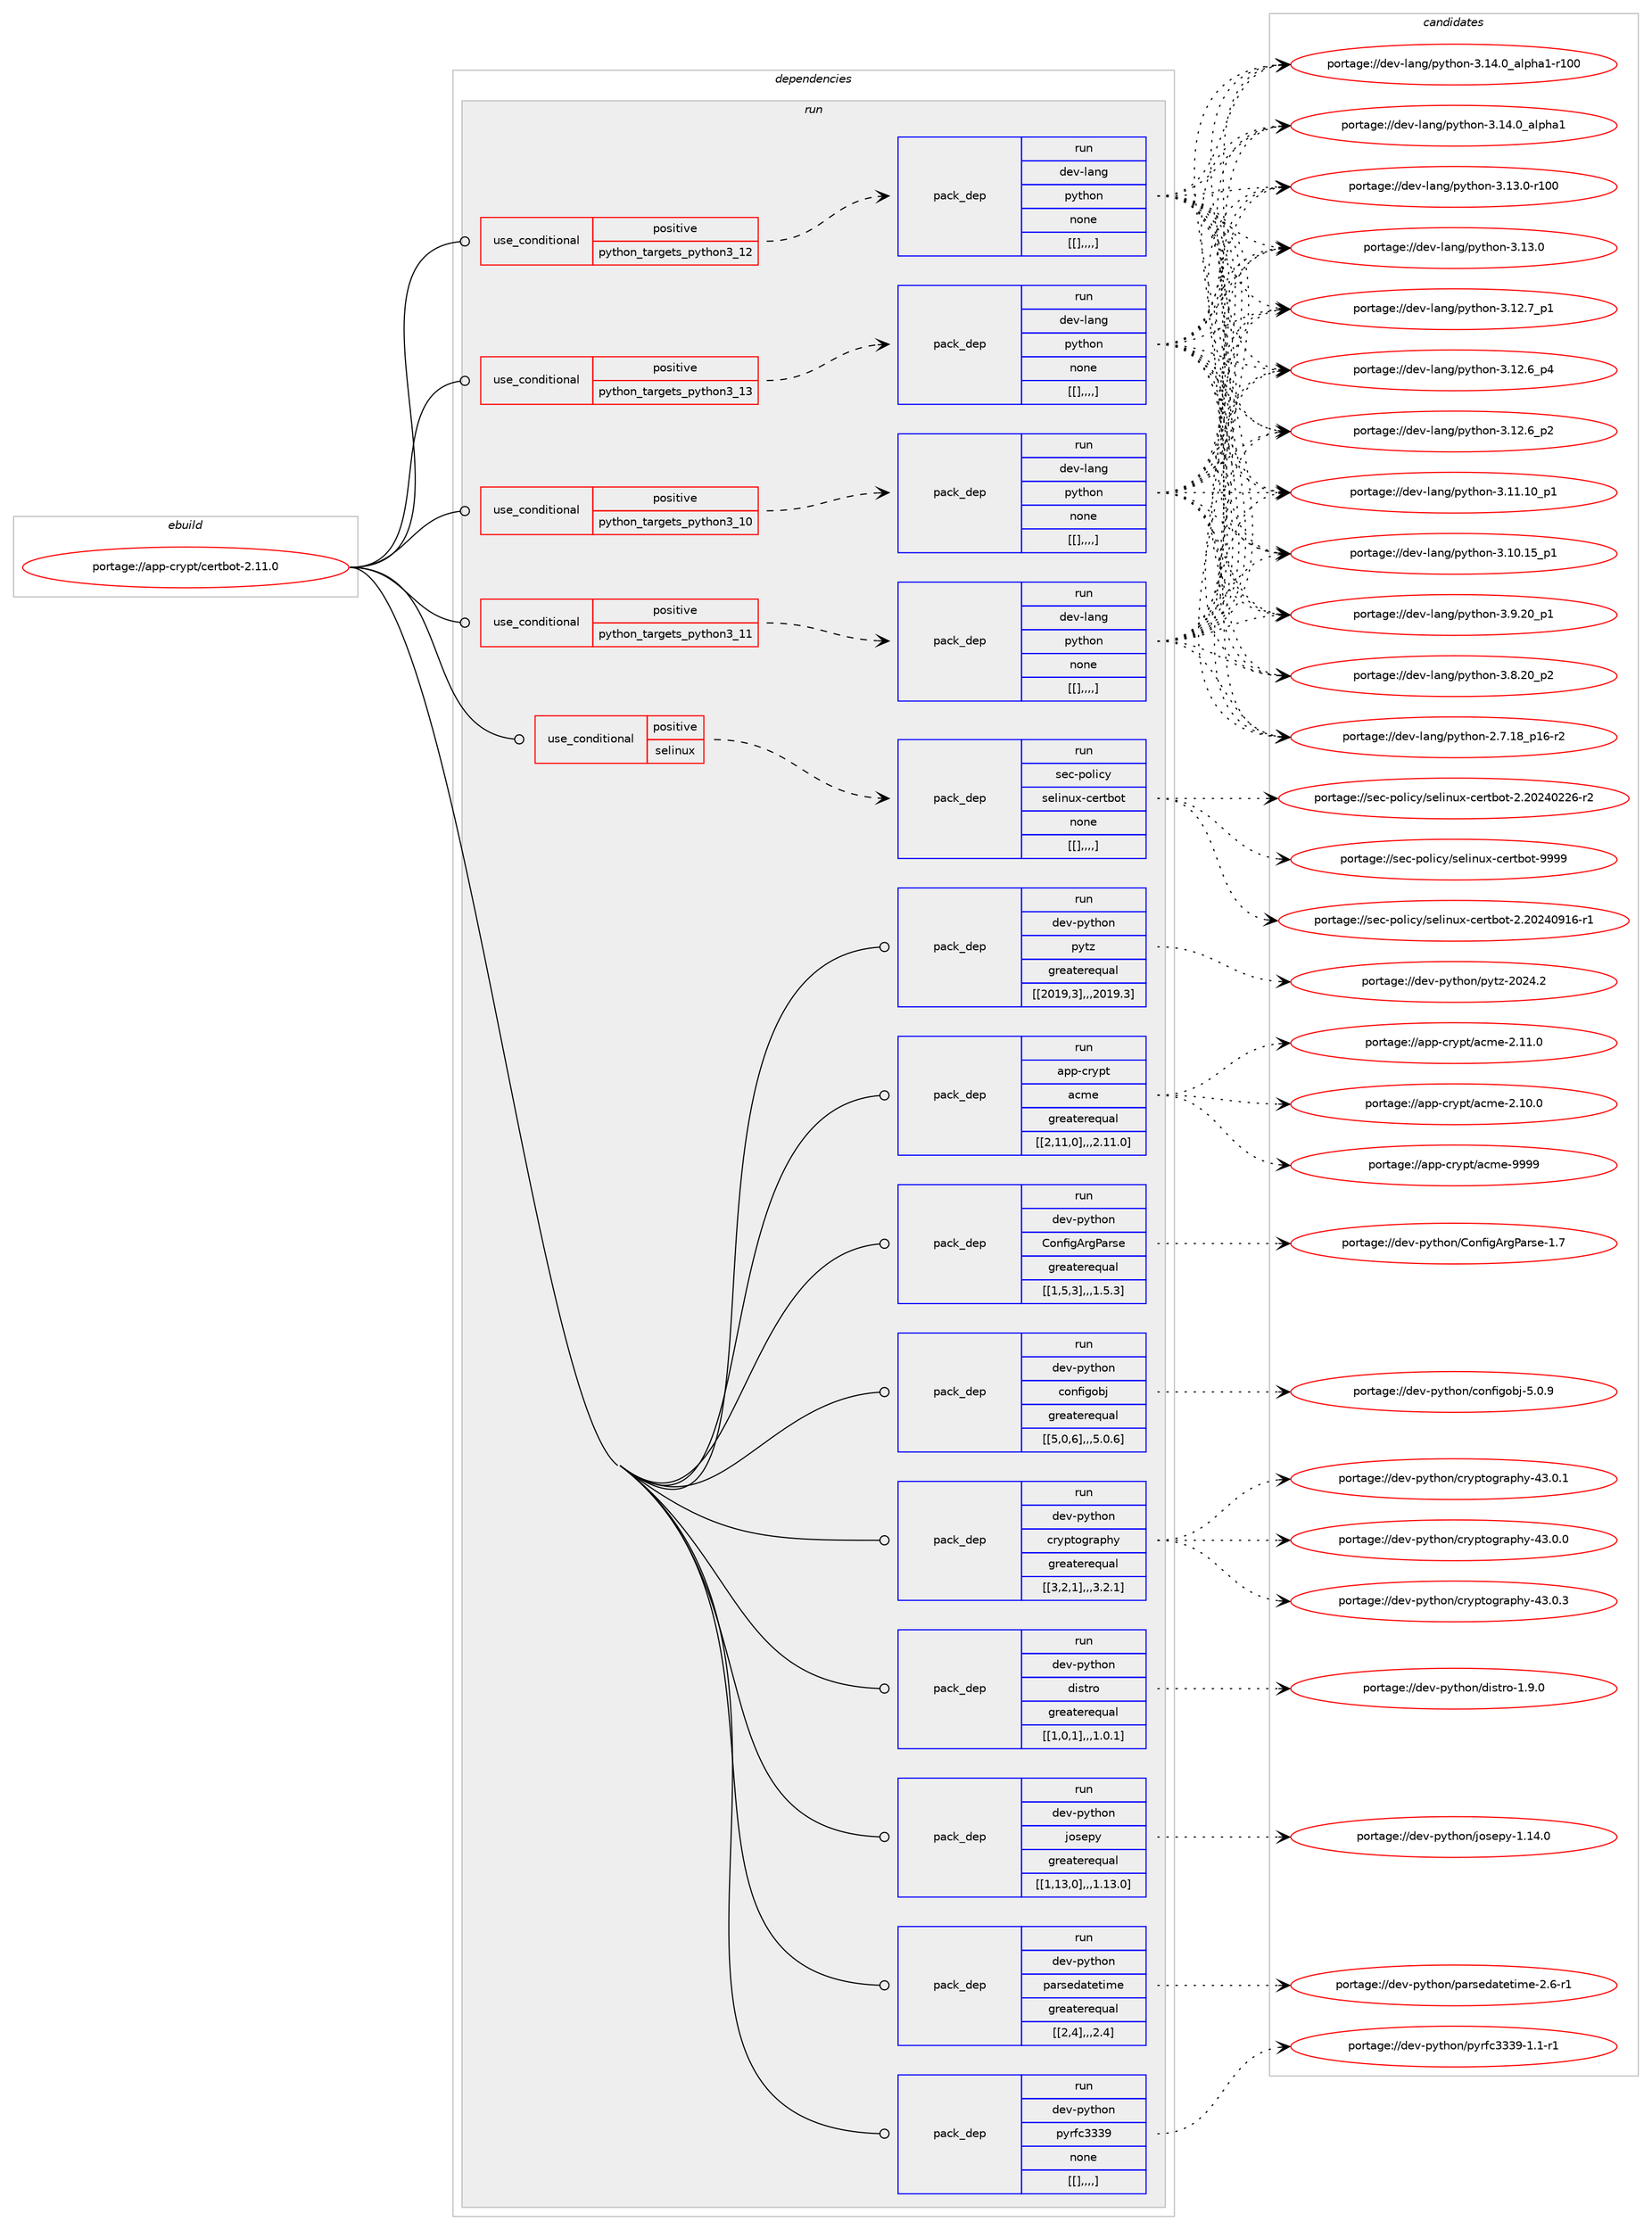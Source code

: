 digraph prolog {

# *************
# Graph options
# *************

newrank=true;
concentrate=true;
compound=true;
graph [rankdir=LR,fontname=Helvetica,fontsize=10,ranksep=1.5];#, ranksep=2.5, nodesep=0.2];
edge  [arrowhead=vee];
node  [fontname=Helvetica,fontsize=10];

# **********
# The ebuild
# **********

subgraph cluster_leftcol {
color=gray;
label=<<i>ebuild</i>>;
id [label="portage://app-crypt/certbot-2.11.0", color=red, width=4, href="../app-crypt/certbot-2.11.0.svg"];
}

# ****************
# The dependencies
# ****************

subgraph cluster_midcol {
color=gray;
label=<<i>dependencies</i>>;
subgraph cluster_compile {
fillcolor="#eeeeee";
style=filled;
label=<<i>compile</i>>;
}
subgraph cluster_compileandrun {
fillcolor="#eeeeee";
style=filled;
label=<<i>compile and run</i>>;
}
subgraph cluster_run {
fillcolor="#eeeeee";
style=filled;
label=<<i>run</i>>;
subgraph cond3493 {
dependency12499 [label=<<TABLE BORDER="0" CELLBORDER="1" CELLSPACING="0" CELLPADDING="4"><TR><TD ROWSPAN="3" CELLPADDING="10">use_conditional</TD></TR><TR><TD>positive</TD></TR><TR><TD>python_targets_python3_10</TD></TR></TABLE>>, shape=none, color=red];
subgraph pack8949 {
dependency12501 [label=<<TABLE BORDER="0" CELLBORDER="1" CELLSPACING="0" CELLPADDING="4" WIDTH="220"><TR><TD ROWSPAN="6" CELLPADDING="30">pack_dep</TD></TR><TR><TD WIDTH="110">run</TD></TR><TR><TD>dev-lang</TD></TR><TR><TD>python</TD></TR><TR><TD>none</TD></TR><TR><TD>[[],,,,]</TD></TR></TABLE>>, shape=none, color=blue];
}
dependency12499:e -> dependency12501:w [weight=20,style="dashed",arrowhead="vee"];
}
id:e -> dependency12499:w [weight=20,style="solid",arrowhead="odot"];
subgraph cond3509 {
dependency12568 [label=<<TABLE BORDER="0" CELLBORDER="1" CELLSPACING="0" CELLPADDING="4"><TR><TD ROWSPAN="3" CELLPADDING="10">use_conditional</TD></TR><TR><TD>positive</TD></TR><TR><TD>python_targets_python3_11</TD></TR></TABLE>>, shape=none, color=red];
subgraph pack9014 {
dependency12602 [label=<<TABLE BORDER="0" CELLBORDER="1" CELLSPACING="0" CELLPADDING="4" WIDTH="220"><TR><TD ROWSPAN="6" CELLPADDING="30">pack_dep</TD></TR><TR><TD WIDTH="110">run</TD></TR><TR><TD>dev-lang</TD></TR><TR><TD>python</TD></TR><TR><TD>none</TD></TR><TR><TD>[[],,,,]</TD></TR></TABLE>>, shape=none, color=blue];
}
dependency12568:e -> dependency12602:w [weight=20,style="dashed",arrowhead="vee"];
}
id:e -> dependency12568:w [weight=20,style="solid",arrowhead="odot"];
subgraph cond3543 {
dependency12697 [label=<<TABLE BORDER="0" CELLBORDER="1" CELLSPACING="0" CELLPADDING="4"><TR><TD ROWSPAN="3" CELLPADDING="10">use_conditional</TD></TR><TR><TD>positive</TD></TR><TR><TD>python_targets_python3_12</TD></TR></TABLE>>, shape=none, color=red];
subgraph pack9111 {
dependency12725 [label=<<TABLE BORDER="0" CELLBORDER="1" CELLSPACING="0" CELLPADDING="4" WIDTH="220"><TR><TD ROWSPAN="6" CELLPADDING="30">pack_dep</TD></TR><TR><TD WIDTH="110">run</TD></TR><TR><TD>dev-lang</TD></TR><TR><TD>python</TD></TR><TR><TD>none</TD></TR><TR><TD>[[],,,,]</TD></TR></TABLE>>, shape=none, color=blue];
}
dependency12697:e -> dependency12725:w [weight=20,style="dashed",arrowhead="vee"];
}
id:e -> dependency12697:w [weight=20,style="solid",arrowhead="odot"];
subgraph cond3565 {
dependency12760 [label=<<TABLE BORDER="0" CELLBORDER="1" CELLSPACING="0" CELLPADDING="4"><TR><TD ROWSPAN="3" CELLPADDING="10">use_conditional</TD></TR><TR><TD>positive</TD></TR><TR><TD>python_targets_python3_13</TD></TR></TABLE>>, shape=none, color=red];
subgraph pack9143 {
dependency12793 [label=<<TABLE BORDER="0" CELLBORDER="1" CELLSPACING="0" CELLPADDING="4" WIDTH="220"><TR><TD ROWSPAN="6" CELLPADDING="30">pack_dep</TD></TR><TR><TD WIDTH="110">run</TD></TR><TR><TD>dev-lang</TD></TR><TR><TD>python</TD></TR><TR><TD>none</TD></TR><TR><TD>[[],,,,]</TD></TR></TABLE>>, shape=none, color=blue];
}
dependency12760:e -> dependency12793:w [weight=20,style="dashed",arrowhead="vee"];
}
id:e -> dependency12760:w [weight=20,style="solid",arrowhead="odot"];
subgraph cond3579 {
dependency12818 [label=<<TABLE BORDER="0" CELLBORDER="1" CELLSPACING="0" CELLPADDING="4"><TR><TD ROWSPAN="3" CELLPADDING="10">use_conditional</TD></TR><TR><TD>positive</TD></TR><TR><TD>selinux</TD></TR></TABLE>>, shape=none, color=red];
subgraph pack9192 {
dependency12823 [label=<<TABLE BORDER="0" CELLBORDER="1" CELLSPACING="0" CELLPADDING="4" WIDTH="220"><TR><TD ROWSPAN="6" CELLPADDING="30">pack_dep</TD></TR><TR><TD WIDTH="110">run</TD></TR><TR><TD>sec-policy</TD></TR><TR><TD>selinux-certbot</TD></TR><TR><TD>none</TD></TR><TR><TD>[[],,,,]</TD></TR></TABLE>>, shape=none, color=blue];
}
dependency12818:e -> dependency12823:w [weight=20,style="dashed",arrowhead="vee"];
}
id:e -> dependency12818:w [weight=20,style="solid",arrowhead="odot"];
subgraph pack9225 {
dependency12870 [label=<<TABLE BORDER="0" CELLBORDER="1" CELLSPACING="0" CELLPADDING="4" WIDTH="220"><TR><TD ROWSPAN="6" CELLPADDING="30">pack_dep</TD></TR><TR><TD WIDTH="110">run</TD></TR><TR><TD>app-crypt</TD></TR><TR><TD>acme</TD></TR><TR><TD>greaterequal</TD></TR><TR><TD>[[2,11,0],,,2.11.0]</TD></TR></TABLE>>, shape=none, color=blue];
}
id:e -> dependency12870:w [weight=20,style="solid",arrowhead="odot"];
subgraph pack9229 {
dependency12875 [label=<<TABLE BORDER="0" CELLBORDER="1" CELLSPACING="0" CELLPADDING="4" WIDTH="220"><TR><TD ROWSPAN="6" CELLPADDING="30">pack_dep</TD></TR><TR><TD WIDTH="110">run</TD></TR><TR><TD>dev-python</TD></TR><TR><TD>ConfigArgParse</TD></TR><TR><TD>greaterequal</TD></TR><TR><TD>[[1,5,3],,,1.5.3]</TD></TR></TABLE>>, shape=none, color=blue];
}
id:e -> dependency12875:w [weight=20,style="solid",arrowhead="odot"];
subgraph pack9231 {
dependency12900 [label=<<TABLE BORDER="0" CELLBORDER="1" CELLSPACING="0" CELLPADDING="4" WIDTH="220"><TR><TD ROWSPAN="6" CELLPADDING="30">pack_dep</TD></TR><TR><TD WIDTH="110">run</TD></TR><TR><TD>dev-python</TD></TR><TR><TD>configobj</TD></TR><TR><TD>greaterequal</TD></TR><TR><TD>[[5,0,6],,,5.0.6]</TD></TR></TABLE>>, shape=none, color=blue];
}
id:e -> dependency12900:w [weight=20,style="solid",arrowhead="odot"];
subgraph pack9277 {
dependency12960 [label=<<TABLE BORDER="0" CELLBORDER="1" CELLSPACING="0" CELLPADDING="4" WIDTH="220"><TR><TD ROWSPAN="6" CELLPADDING="30">pack_dep</TD></TR><TR><TD WIDTH="110">run</TD></TR><TR><TD>dev-python</TD></TR><TR><TD>cryptography</TD></TR><TR><TD>greaterequal</TD></TR><TR><TD>[[3,2,1],,,3.2.1]</TD></TR></TABLE>>, shape=none, color=blue];
}
id:e -> dependency12960:w [weight=20,style="solid",arrowhead="odot"];
subgraph pack9300 {
dependency12966 [label=<<TABLE BORDER="0" CELLBORDER="1" CELLSPACING="0" CELLPADDING="4" WIDTH="220"><TR><TD ROWSPAN="6" CELLPADDING="30">pack_dep</TD></TR><TR><TD WIDTH="110">run</TD></TR><TR><TD>dev-python</TD></TR><TR><TD>distro</TD></TR><TR><TD>greaterequal</TD></TR><TR><TD>[[1,0,1],,,1.0.1]</TD></TR></TABLE>>, shape=none, color=blue];
}
id:e -> dependency12966:w [weight=20,style="solid",arrowhead="odot"];
subgraph pack9302 {
dependency12981 [label=<<TABLE BORDER="0" CELLBORDER="1" CELLSPACING="0" CELLPADDING="4" WIDTH="220"><TR><TD ROWSPAN="6" CELLPADDING="30">pack_dep</TD></TR><TR><TD WIDTH="110">run</TD></TR><TR><TD>dev-python</TD></TR><TR><TD>josepy</TD></TR><TR><TD>greaterequal</TD></TR><TR><TD>[[1,13,0],,,1.13.0]</TD></TR></TABLE>>, shape=none, color=blue];
}
id:e -> dependency12981:w [weight=20,style="solid",arrowhead="odot"];
subgraph pack9313 {
dependency12984 [label=<<TABLE BORDER="0" CELLBORDER="1" CELLSPACING="0" CELLPADDING="4" WIDTH="220"><TR><TD ROWSPAN="6" CELLPADDING="30">pack_dep</TD></TR><TR><TD WIDTH="110">run</TD></TR><TR><TD>dev-python</TD></TR><TR><TD>parsedatetime</TD></TR><TR><TD>greaterequal</TD></TR><TR><TD>[[2,4],,,2.4]</TD></TR></TABLE>>, shape=none, color=blue];
}
id:e -> dependency12984:w [weight=20,style="solid",arrowhead="odot"];
subgraph pack9314 {
dependency13054 [label=<<TABLE BORDER="0" CELLBORDER="1" CELLSPACING="0" CELLPADDING="4" WIDTH="220"><TR><TD ROWSPAN="6" CELLPADDING="30">pack_dep</TD></TR><TR><TD WIDTH="110">run</TD></TR><TR><TD>dev-python</TD></TR><TR><TD>pyrfc3339</TD></TR><TR><TD>none</TD></TR><TR><TD>[[],,,,]</TD></TR></TABLE>>, shape=none, color=blue];
}
id:e -> dependency13054:w [weight=20,style="solid",arrowhead="odot"];
subgraph pack9375 {
dependency13097 [label=<<TABLE BORDER="0" CELLBORDER="1" CELLSPACING="0" CELLPADDING="4" WIDTH="220"><TR><TD ROWSPAN="6" CELLPADDING="30">pack_dep</TD></TR><TR><TD WIDTH="110">run</TD></TR><TR><TD>dev-python</TD></TR><TR><TD>pytz</TD></TR><TR><TD>greaterequal</TD></TR><TR><TD>[[2019,3],,,2019.3]</TD></TR></TABLE>>, shape=none, color=blue];
}
id:e -> dependency13097:w [weight=20,style="solid",arrowhead="odot"];
}
}

# **************
# The candidates
# **************

subgraph cluster_choices {
rank=same;
color=gray;
label=<<i>candidates</i>>;

subgraph choice8939 {
color=black;
nodesep=1;
choice100101118451089711010347112121116104111110455146495246489597108112104974945114494848 [label="portage://dev-lang/python-3.14.0_alpha1-r100", color=red, width=4,href="../dev-lang/python-3.14.0_alpha1-r100.svg"];
choice1001011184510897110103471121211161041111104551464952464895971081121049749 [label="portage://dev-lang/python-3.14.0_alpha1", color=red, width=4,href="../dev-lang/python-3.14.0_alpha1.svg"];
choice1001011184510897110103471121211161041111104551464951464845114494848 [label="portage://dev-lang/python-3.13.0-r100", color=red, width=4,href="../dev-lang/python-3.13.0-r100.svg"];
choice10010111845108971101034711212111610411111045514649514648 [label="portage://dev-lang/python-3.13.0", color=red, width=4,href="../dev-lang/python-3.13.0.svg"];
choice100101118451089711010347112121116104111110455146495046559511249 [label="portage://dev-lang/python-3.12.7_p1", color=red, width=4,href="../dev-lang/python-3.12.7_p1.svg"];
choice100101118451089711010347112121116104111110455146495046549511252 [label="portage://dev-lang/python-3.12.6_p4", color=red, width=4,href="../dev-lang/python-3.12.6_p4.svg"];
choice100101118451089711010347112121116104111110455146495046549511250 [label="portage://dev-lang/python-3.12.6_p2", color=red, width=4,href="../dev-lang/python-3.12.6_p2.svg"];
choice10010111845108971101034711212111610411111045514649494649489511249 [label="portage://dev-lang/python-3.11.10_p1", color=red, width=4,href="../dev-lang/python-3.11.10_p1.svg"];
choice10010111845108971101034711212111610411111045514649484649539511249 [label="portage://dev-lang/python-3.10.15_p1", color=red, width=4,href="../dev-lang/python-3.10.15_p1.svg"];
choice100101118451089711010347112121116104111110455146574650489511249 [label="portage://dev-lang/python-3.9.20_p1", color=red, width=4,href="../dev-lang/python-3.9.20_p1.svg"];
choice100101118451089711010347112121116104111110455146564650489511250 [label="portage://dev-lang/python-3.8.20_p2", color=red, width=4,href="../dev-lang/python-3.8.20_p2.svg"];
choice100101118451089711010347112121116104111110455046554649569511249544511450 [label="portage://dev-lang/python-2.7.18_p16-r2", color=red, width=4,href="../dev-lang/python-2.7.18_p16-r2.svg"];
dependency12501:e -> choice100101118451089711010347112121116104111110455146495246489597108112104974945114494848:w [style=dotted,weight="100"];
dependency12501:e -> choice1001011184510897110103471121211161041111104551464952464895971081121049749:w [style=dotted,weight="100"];
dependency12501:e -> choice1001011184510897110103471121211161041111104551464951464845114494848:w [style=dotted,weight="100"];
dependency12501:e -> choice10010111845108971101034711212111610411111045514649514648:w [style=dotted,weight="100"];
dependency12501:e -> choice100101118451089711010347112121116104111110455146495046559511249:w [style=dotted,weight="100"];
dependency12501:e -> choice100101118451089711010347112121116104111110455146495046549511252:w [style=dotted,weight="100"];
dependency12501:e -> choice100101118451089711010347112121116104111110455146495046549511250:w [style=dotted,weight="100"];
dependency12501:e -> choice10010111845108971101034711212111610411111045514649494649489511249:w [style=dotted,weight="100"];
dependency12501:e -> choice10010111845108971101034711212111610411111045514649484649539511249:w [style=dotted,weight="100"];
dependency12501:e -> choice100101118451089711010347112121116104111110455146574650489511249:w [style=dotted,weight="100"];
dependency12501:e -> choice100101118451089711010347112121116104111110455146564650489511250:w [style=dotted,weight="100"];
dependency12501:e -> choice100101118451089711010347112121116104111110455046554649569511249544511450:w [style=dotted,weight="100"];
}
subgraph choice8949 {
color=black;
nodesep=1;
choice100101118451089711010347112121116104111110455146495246489597108112104974945114494848 [label="portage://dev-lang/python-3.14.0_alpha1-r100", color=red, width=4,href="../dev-lang/python-3.14.0_alpha1-r100.svg"];
choice1001011184510897110103471121211161041111104551464952464895971081121049749 [label="portage://dev-lang/python-3.14.0_alpha1", color=red, width=4,href="../dev-lang/python-3.14.0_alpha1.svg"];
choice1001011184510897110103471121211161041111104551464951464845114494848 [label="portage://dev-lang/python-3.13.0-r100", color=red, width=4,href="../dev-lang/python-3.13.0-r100.svg"];
choice10010111845108971101034711212111610411111045514649514648 [label="portage://dev-lang/python-3.13.0", color=red, width=4,href="../dev-lang/python-3.13.0.svg"];
choice100101118451089711010347112121116104111110455146495046559511249 [label="portage://dev-lang/python-3.12.7_p1", color=red, width=4,href="../dev-lang/python-3.12.7_p1.svg"];
choice100101118451089711010347112121116104111110455146495046549511252 [label="portage://dev-lang/python-3.12.6_p4", color=red, width=4,href="../dev-lang/python-3.12.6_p4.svg"];
choice100101118451089711010347112121116104111110455146495046549511250 [label="portage://dev-lang/python-3.12.6_p2", color=red, width=4,href="../dev-lang/python-3.12.6_p2.svg"];
choice10010111845108971101034711212111610411111045514649494649489511249 [label="portage://dev-lang/python-3.11.10_p1", color=red, width=4,href="../dev-lang/python-3.11.10_p1.svg"];
choice10010111845108971101034711212111610411111045514649484649539511249 [label="portage://dev-lang/python-3.10.15_p1", color=red, width=4,href="../dev-lang/python-3.10.15_p1.svg"];
choice100101118451089711010347112121116104111110455146574650489511249 [label="portage://dev-lang/python-3.9.20_p1", color=red, width=4,href="../dev-lang/python-3.9.20_p1.svg"];
choice100101118451089711010347112121116104111110455146564650489511250 [label="portage://dev-lang/python-3.8.20_p2", color=red, width=4,href="../dev-lang/python-3.8.20_p2.svg"];
choice100101118451089711010347112121116104111110455046554649569511249544511450 [label="portage://dev-lang/python-2.7.18_p16-r2", color=red, width=4,href="../dev-lang/python-2.7.18_p16-r2.svg"];
dependency12602:e -> choice100101118451089711010347112121116104111110455146495246489597108112104974945114494848:w [style=dotted,weight="100"];
dependency12602:e -> choice1001011184510897110103471121211161041111104551464952464895971081121049749:w [style=dotted,weight="100"];
dependency12602:e -> choice1001011184510897110103471121211161041111104551464951464845114494848:w [style=dotted,weight="100"];
dependency12602:e -> choice10010111845108971101034711212111610411111045514649514648:w [style=dotted,weight="100"];
dependency12602:e -> choice100101118451089711010347112121116104111110455146495046559511249:w [style=dotted,weight="100"];
dependency12602:e -> choice100101118451089711010347112121116104111110455146495046549511252:w [style=dotted,weight="100"];
dependency12602:e -> choice100101118451089711010347112121116104111110455146495046549511250:w [style=dotted,weight="100"];
dependency12602:e -> choice10010111845108971101034711212111610411111045514649494649489511249:w [style=dotted,weight="100"];
dependency12602:e -> choice10010111845108971101034711212111610411111045514649484649539511249:w [style=dotted,weight="100"];
dependency12602:e -> choice100101118451089711010347112121116104111110455146574650489511249:w [style=dotted,weight="100"];
dependency12602:e -> choice100101118451089711010347112121116104111110455146564650489511250:w [style=dotted,weight="100"];
dependency12602:e -> choice100101118451089711010347112121116104111110455046554649569511249544511450:w [style=dotted,weight="100"];
}
subgraph choice8997 {
color=black;
nodesep=1;
choice100101118451089711010347112121116104111110455146495246489597108112104974945114494848 [label="portage://dev-lang/python-3.14.0_alpha1-r100", color=red, width=4,href="../dev-lang/python-3.14.0_alpha1-r100.svg"];
choice1001011184510897110103471121211161041111104551464952464895971081121049749 [label="portage://dev-lang/python-3.14.0_alpha1", color=red, width=4,href="../dev-lang/python-3.14.0_alpha1.svg"];
choice1001011184510897110103471121211161041111104551464951464845114494848 [label="portage://dev-lang/python-3.13.0-r100", color=red, width=4,href="../dev-lang/python-3.13.0-r100.svg"];
choice10010111845108971101034711212111610411111045514649514648 [label="portage://dev-lang/python-3.13.0", color=red, width=4,href="../dev-lang/python-3.13.0.svg"];
choice100101118451089711010347112121116104111110455146495046559511249 [label="portage://dev-lang/python-3.12.7_p1", color=red, width=4,href="../dev-lang/python-3.12.7_p1.svg"];
choice100101118451089711010347112121116104111110455146495046549511252 [label="portage://dev-lang/python-3.12.6_p4", color=red, width=4,href="../dev-lang/python-3.12.6_p4.svg"];
choice100101118451089711010347112121116104111110455146495046549511250 [label="portage://dev-lang/python-3.12.6_p2", color=red, width=4,href="../dev-lang/python-3.12.6_p2.svg"];
choice10010111845108971101034711212111610411111045514649494649489511249 [label="portage://dev-lang/python-3.11.10_p1", color=red, width=4,href="../dev-lang/python-3.11.10_p1.svg"];
choice10010111845108971101034711212111610411111045514649484649539511249 [label="portage://dev-lang/python-3.10.15_p1", color=red, width=4,href="../dev-lang/python-3.10.15_p1.svg"];
choice100101118451089711010347112121116104111110455146574650489511249 [label="portage://dev-lang/python-3.9.20_p1", color=red, width=4,href="../dev-lang/python-3.9.20_p1.svg"];
choice100101118451089711010347112121116104111110455146564650489511250 [label="portage://dev-lang/python-3.8.20_p2", color=red, width=4,href="../dev-lang/python-3.8.20_p2.svg"];
choice100101118451089711010347112121116104111110455046554649569511249544511450 [label="portage://dev-lang/python-2.7.18_p16-r2", color=red, width=4,href="../dev-lang/python-2.7.18_p16-r2.svg"];
dependency12725:e -> choice100101118451089711010347112121116104111110455146495246489597108112104974945114494848:w [style=dotted,weight="100"];
dependency12725:e -> choice1001011184510897110103471121211161041111104551464952464895971081121049749:w [style=dotted,weight="100"];
dependency12725:e -> choice1001011184510897110103471121211161041111104551464951464845114494848:w [style=dotted,weight="100"];
dependency12725:e -> choice10010111845108971101034711212111610411111045514649514648:w [style=dotted,weight="100"];
dependency12725:e -> choice100101118451089711010347112121116104111110455146495046559511249:w [style=dotted,weight="100"];
dependency12725:e -> choice100101118451089711010347112121116104111110455146495046549511252:w [style=dotted,weight="100"];
dependency12725:e -> choice100101118451089711010347112121116104111110455146495046549511250:w [style=dotted,weight="100"];
dependency12725:e -> choice10010111845108971101034711212111610411111045514649494649489511249:w [style=dotted,weight="100"];
dependency12725:e -> choice10010111845108971101034711212111610411111045514649484649539511249:w [style=dotted,weight="100"];
dependency12725:e -> choice100101118451089711010347112121116104111110455146574650489511249:w [style=dotted,weight="100"];
dependency12725:e -> choice100101118451089711010347112121116104111110455146564650489511250:w [style=dotted,weight="100"];
dependency12725:e -> choice100101118451089711010347112121116104111110455046554649569511249544511450:w [style=dotted,weight="100"];
}
subgraph choice9014 {
color=black;
nodesep=1;
choice100101118451089711010347112121116104111110455146495246489597108112104974945114494848 [label="portage://dev-lang/python-3.14.0_alpha1-r100", color=red, width=4,href="../dev-lang/python-3.14.0_alpha1-r100.svg"];
choice1001011184510897110103471121211161041111104551464952464895971081121049749 [label="portage://dev-lang/python-3.14.0_alpha1", color=red, width=4,href="../dev-lang/python-3.14.0_alpha1.svg"];
choice1001011184510897110103471121211161041111104551464951464845114494848 [label="portage://dev-lang/python-3.13.0-r100", color=red, width=4,href="../dev-lang/python-3.13.0-r100.svg"];
choice10010111845108971101034711212111610411111045514649514648 [label="portage://dev-lang/python-3.13.0", color=red, width=4,href="../dev-lang/python-3.13.0.svg"];
choice100101118451089711010347112121116104111110455146495046559511249 [label="portage://dev-lang/python-3.12.7_p1", color=red, width=4,href="../dev-lang/python-3.12.7_p1.svg"];
choice100101118451089711010347112121116104111110455146495046549511252 [label="portage://dev-lang/python-3.12.6_p4", color=red, width=4,href="../dev-lang/python-3.12.6_p4.svg"];
choice100101118451089711010347112121116104111110455146495046549511250 [label="portage://dev-lang/python-3.12.6_p2", color=red, width=4,href="../dev-lang/python-3.12.6_p2.svg"];
choice10010111845108971101034711212111610411111045514649494649489511249 [label="portage://dev-lang/python-3.11.10_p1", color=red, width=4,href="../dev-lang/python-3.11.10_p1.svg"];
choice10010111845108971101034711212111610411111045514649484649539511249 [label="portage://dev-lang/python-3.10.15_p1", color=red, width=4,href="../dev-lang/python-3.10.15_p1.svg"];
choice100101118451089711010347112121116104111110455146574650489511249 [label="portage://dev-lang/python-3.9.20_p1", color=red, width=4,href="../dev-lang/python-3.9.20_p1.svg"];
choice100101118451089711010347112121116104111110455146564650489511250 [label="portage://dev-lang/python-3.8.20_p2", color=red, width=4,href="../dev-lang/python-3.8.20_p2.svg"];
choice100101118451089711010347112121116104111110455046554649569511249544511450 [label="portage://dev-lang/python-2.7.18_p16-r2", color=red, width=4,href="../dev-lang/python-2.7.18_p16-r2.svg"];
dependency12793:e -> choice100101118451089711010347112121116104111110455146495246489597108112104974945114494848:w [style=dotted,weight="100"];
dependency12793:e -> choice1001011184510897110103471121211161041111104551464952464895971081121049749:w [style=dotted,weight="100"];
dependency12793:e -> choice1001011184510897110103471121211161041111104551464951464845114494848:w [style=dotted,weight="100"];
dependency12793:e -> choice10010111845108971101034711212111610411111045514649514648:w [style=dotted,weight="100"];
dependency12793:e -> choice100101118451089711010347112121116104111110455146495046559511249:w [style=dotted,weight="100"];
dependency12793:e -> choice100101118451089711010347112121116104111110455146495046549511252:w [style=dotted,weight="100"];
dependency12793:e -> choice100101118451089711010347112121116104111110455146495046549511250:w [style=dotted,weight="100"];
dependency12793:e -> choice10010111845108971101034711212111610411111045514649494649489511249:w [style=dotted,weight="100"];
dependency12793:e -> choice10010111845108971101034711212111610411111045514649484649539511249:w [style=dotted,weight="100"];
dependency12793:e -> choice100101118451089711010347112121116104111110455146574650489511249:w [style=dotted,weight="100"];
dependency12793:e -> choice100101118451089711010347112121116104111110455146564650489511250:w [style=dotted,weight="100"];
dependency12793:e -> choice100101118451089711010347112121116104111110455046554649569511249544511450:w [style=dotted,weight="100"];
}
subgraph choice9044 {
color=black;
nodesep=1;
choice115101994511211110810599121471151011081051101171204599101114116981111164557575757 [label="portage://sec-policy/selinux-certbot-9999", color=red, width=4,href="../sec-policy/selinux-certbot-9999.svg"];
choice1151019945112111108105991214711510110810511011712045991011141169811111645504650485052485749544511449 [label="portage://sec-policy/selinux-certbot-2.20240916-r1", color=red, width=4,href="../sec-policy/selinux-certbot-2.20240916-r1.svg"];
choice1151019945112111108105991214711510110810511011712045991011141169811111645504650485052485050544511450 [label="portage://sec-policy/selinux-certbot-2.20240226-r2", color=red, width=4,href="../sec-policy/selinux-certbot-2.20240226-r2.svg"];
dependency12823:e -> choice115101994511211110810599121471151011081051101171204599101114116981111164557575757:w [style=dotted,weight="100"];
dependency12823:e -> choice1151019945112111108105991214711510110810511011712045991011141169811111645504650485052485749544511449:w [style=dotted,weight="100"];
dependency12823:e -> choice1151019945112111108105991214711510110810511011712045991011141169811111645504650485052485050544511450:w [style=dotted,weight="100"];
}
subgraph choice9086 {
color=black;
nodesep=1;
choice9711211245991141211121164797991091014557575757 [label="portage://app-crypt/acme-9999", color=red, width=4,href="../app-crypt/acme-9999.svg"];
choice97112112459911412111211647979910910145504649494648 [label="portage://app-crypt/acme-2.11.0", color=red, width=4,href="../app-crypt/acme-2.11.0.svg"];
choice97112112459911412111211647979910910145504649484648 [label="portage://app-crypt/acme-2.10.0", color=red, width=4,href="../app-crypt/acme-2.10.0.svg"];
dependency12870:e -> choice9711211245991141211121164797991091014557575757:w [style=dotted,weight="100"];
dependency12870:e -> choice97112112459911412111211647979910910145504649494648:w [style=dotted,weight="100"];
dependency12870:e -> choice97112112459911412111211647979910910145504649484648:w [style=dotted,weight="100"];
}
subgraph choice9149 {
color=black;
nodesep=1;
choice10010111845112121116104111110476711111010210510365114103809711411510145494655 [label="portage://dev-python/ConfigArgParse-1.7", color=red, width=4,href="../dev-python/ConfigArgParse-1.7.svg"];
dependency12875:e -> choice10010111845112121116104111110476711111010210510365114103809711411510145494655:w [style=dotted,weight="100"];
}
subgraph choice9174 {
color=black;
nodesep=1;
choice10010111845112121116104111110479911111010210510311198106455346484657 [label="portage://dev-python/configobj-5.0.9", color=red, width=4,href="../dev-python/configobj-5.0.9.svg"];
dependency12900:e -> choice10010111845112121116104111110479911111010210510311198106455346484657:w [style=dotted,weight="100"];
}
subgraph choice9187 {
color=black;
nodesep=1;
choice1001011184511212111610411111047991141211121161111031149711210412145525146484651 [label="portage://dev-python/cryptography-43.0.3", color=red, width=4,href="../dev-python/cryptography-43.0.3.svg"];
choice1001011184511212111610411111047991141211121161111031149711210412145525146484649 [label="portage://dev-python/cryptography-43.0.1", color=red, width=4,href="../dev-python/cryptography-43.0.1.svg"];
choice1001011184511212111610411111047991141211121161111031149711210412145525146484648 [label="portage://dev-python/cryptography-43.0.0", color=red, width=4,href="../dev-python/cryptography-43.0.0.svg"];
dependency12960:e -> choice1001011184511212111610411111047991141211121161111031149711210412145525146484651:w [style=dotted,weight="100"];
dependency12960:e -> choice1001011184511212111610411111047991141211121161111031149711210412145525146484649:w [style=dotted,weight="100"];
dependency12960:e -> choice1001011184511212111610411111047991141211121161111031149711210412145525146484648:w [style=dotted,weight="100"];
}
subgraph choice9195 {
color=black;
nodesep=1;
choice1001011184511212111610411111047100105115116114111454946574648 [label="portage://dev-python/distro-1.9.0", color=red, width=4,href="../dev-python/distro-1.9.0.svg"];
dependency12966:e -> choice1001011184511212111610411111047100105115116114111454946574648:w [style=dotted,weight="100"];
}
subgraph choice9198 {
color=black;
nodesep=1;
choice100101118451121211161041111104710611111510111212145494649524648 [label="portage://dev-python/josepy-1.14.0", color=red, width=4,href="../dev-python/josepy-1.14.0.svg"];
dependency12981:e -> choice100101118451121211161041111104710611111510111212145494649524648:w [style=dotted,weight="100"];
}
subgraph choice9201 {
color=black;
nodesep=1;
choice10010111845112121116104111110471129711411510110097116101116105109101455046544511449 [label="portage://dev-python/parsedatetime-2.6-r1", color=red, width=4,href="../dev-python/parsedatetime-2.6-r1.svg"];
dependency12984:e -> choice10010111845112121116104111110471129711411510110097116101116105109101455046544511449:w [style=dotted,weight="100"];
}
subgraph choice9215 {
color=black;
nodesep=1;
choice10010111845112121116104111110471121211141029951515157454946494511449 [label="portage://dev-python/pyrfc3339-1.1-r1", color=red, width=4,href="../dev-python/pyrfc3339-1.1-r1.svg"];
dependency13054:e -> choice10010111845112121116104111110471121211141029951515157454946494511449:w [style=dotted,weight="100"];
}
subgraph choice9218 {
color=black;
nodesep=1;
choice100101118451121211161041111104711212111612245504850524650 [label="portage://dev-python/pytz-2024.2", color=red, width=4,href="../dev-python/pytz-2024.2.svg"];
dependency13097:e -> choice100101118451121211161041111104711212111612245504850524650:w [style=dotted,weight="100"];
}
}

}
